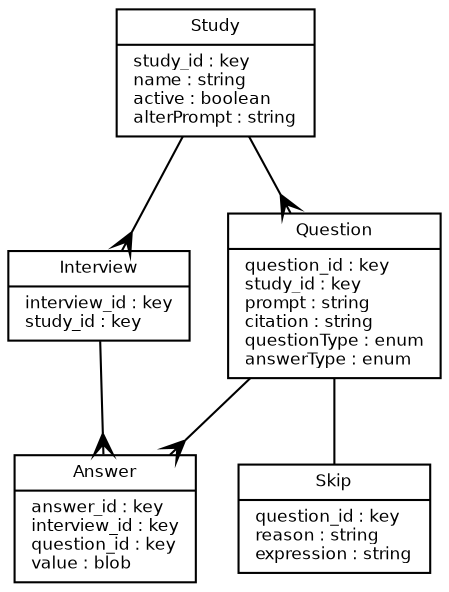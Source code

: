 /*
 * dot -Tpng -o class.png class.dot
 */
digraph G {
	node [ fontname = "Bitstream Vera Sans" fontsize = 8 shape = "record" ]
	edge [ fontname = "Bitstream Vera Sans" fontsize = 8                  ]

	Study     [ label = "{Study|study_id : key\lname : string\lactive : boolean\lalterPrompt : string\l}"                                            ]
	Question  [ label = "{Question|question_id : key\lstudy_id : key\lprompt : string\lcitation : string\lquestionType : enum\lanswerType : enum\l}" ]
	Answer    [ label = "{Answer|answer_id : key\linterview_id : key\lquestion_id : key\lvalue : blob\l}"                                            ]
	Interview [ label = "{Interview|interview_id : key\lstudy_id : key\l}"                                                                           ]
	Skip      [ label = "{Skip|question_id : key\lreason : string\lexpression : string\l}"                                                           ]

	Study     -> Interview [ arrowhead = "crow" ]
	Study     -> Question  [ arrowhead = "crow" ]
	Interview -> Answer    [ arrowhead = "crow" ]
	Question  -> Skip      [ arrowhead = "none" ]
	Question  -> Answer    [ arrowhead = "crow" ]
}
